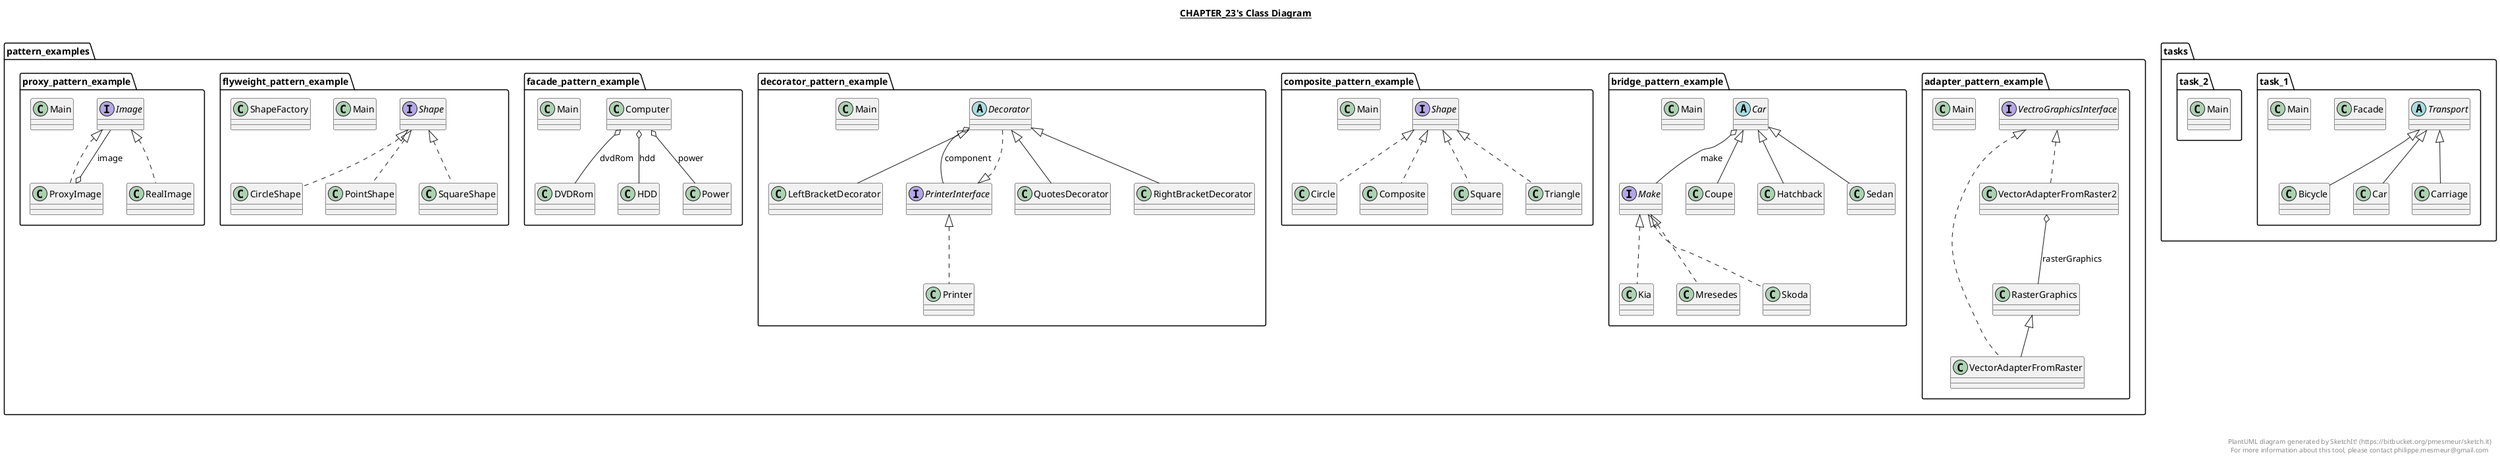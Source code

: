@startuml

title __CHAPTER_23's Class Diagram__\n

  namespace pattern_examples.adapter_pattern_example {
    class pattern_examples.adapter_pattern_example.Main {
    }
  }
  

  namespace pattern_examples.adapter_pattern_example {
    class pattern_examples.adapter_pattern_example.RasterGraphics {
    }
  }
  

  namespace pattern_examples.adapter_pattern_example {
    class pattern_examples.adapter_pattern_example.VectorAdapterFromRaster {
    }
  }
  

  namespace pattern_examples.adapter_pattern_example {
    class pattern_examples.adapter_pattern_example.VectorAdapterFromRaster2 {
    }
  }
  

  namespace pattern_examples.adapter_pattern_example {
    interface pattern_examples.adapter_pattern_example.VectroGraphicsInterface {
    }
  }
  

  namespace pattern_examples.bridge_pattern_example {
    abstract class pattern_examples.bridge_pattern_example.Car {
    }
  }
  

  namespace pattern_examples.bridge_pattern_example {
    class pattern_examples.bridge_pattern_example.Coupe {
    }
  }
  

  namespace pattern_examples.bridge_pattern_example {
    class pattern_examples.bridge_pattern_example.Hatchback {
    }
  }
  

  namespace pattern_examples.bridge_pattern_example {
    class pattern_examples.bridge_pattern_example.Kia {
    }
  }
  

  namespace pattern_examples.bridge_pattern_example {
    class pattern_examples.bridge_pattern_example.Main {
    }
  }
  

  namespace pattern_examples.bridge_pattern_example {
    interface pattern_examples.bridge_pattern_example.Make {
    }
  }
  

  namespace pattern_examples.bridge_pattern_example {
    class pattern_examples.bridge_pattern_example.Mresedes {
    }
  }
  

  namespace pattern_examples.bridge_pattern_example {
    class pattern_examples.bridge_pattern_example.Sedan {
    }
  }
  

  namespace pattern_examples.bridge_pattern_example {
    class pattern_examples.bridge_pattern_example.Skoda {
    }
  }
  

  namespace pattern_examples.composite_pattern_example {
    class pattern_examples.composite_pattern_example.Circle {
    }
  }
  

  namespace pattern_examples.composite_pattern_example {
    class pattern_examples.composite_pattern_example.Composite {
    }
  }
  

  namespace pattern_examples.composite_pattern_example {
    class pattern_examples.composite_pattern_example.Main {
    }
  }
  

  namespace pattern_examples.composite_pattern_example {
    interface pattern_examples.composite_pattern_example.Shape {
    }
  }
  

  namespace pattern_examples.composite_pattern_example {
    class pattern_examples.composite_pattern_example.Square {
    }
  }
  

  namespace pattern_examples.composite_pattern_example {
    class pattern_examples.composite_pattern_example.Triangle {
    }
  }
  

  namespace pattern_examples.decorator_pattern_example {
    abstract class pattern_examples.decorator_pattern_example.Decorator {
    }
  }
  

  namespace pattern_examples.decorator_pattern_example {
    class pattern_examples.decorator_pattern_example.LeftBracketDecorator {
    }
  }
  

  namespace pattern_examples.decorator_pattern_example {
    class pattern_examples.decorator_pattern_example.Main {
    }
  }
  

  namespace pattern_examples.decorator_pattern_example {
    class pattern_examples.decorator_pattern_example.Printer {
    }
  }
  

  namespace pattern_examples.decorator_pattern_example {
    interface pattern_examples.decorator_pattern_example.PrinterInterface {
    }
  }
  

  namespace pattern_examples.decorator_pattern_example {
    class pattern_examples.decorator_pattern_example.QuotesDecorator {
    }
  }
  

  namespace pattern_examples.decorator_pattern_example {
    class pattern_examples.decorator_pattern_example.RightBracketDecorator {
    }
  }
  

  namespace pattern_examples.facade_pattern_example {
    class pattern_examples.facade_pattern_example.Computer {
    }
  }
  

  namespace pattern_examples.facade_pattern_example {
    class pattern_examples.facade_pattern_example.DVDRom {
    }
  }
  

  namespace pattern_examples.facade_pattern_example {
    class pattern_examples.facade_pattern_example.HDD {
    }
  }
  

  namespace pattern_examples.facade_pattern_example {
    class pattern_examples.facade_pattern_example.Main {
    }
  }
  

  namespace pattern_examples.facade_pattern_example {
    class pattern_examples.facade_pattern_example.Power {
    }
  }
  

  namespace pattern_examples.flyweight_pattern_example {
    class pattern_examples.flyweight_pattern_example.CircleShape {
    }
  }
  

  namespace pattern_examples.flyweight_pattern_example {
    class pattern_examples.flyweight_pattern_example.Main {
    }
  }
  

  namespace pattern_examples.flyweight_pattern_example {
    class pattern_examples.flyweight_pattern_example.PointShape {
    }
  }
  

  namespace pattern_examples.flyweight_pattern_example {
    interface pattern_examples.flyweight_pattern_example.Shape {
    }
  }
  

  namespace pattern_examples.flyweight_pattern_example {
    class pattern_examples.flyweight_pattern_example.ShapeFactory {
    }
  }
  

  namespace pattern_examples.flyweight_pattern_example {
    class pattern_examples.flyweight_pattern_example.SquareShape {
    }
  }
  

  namespace pattern_examples.proxy_pattern_example {
    interface pattern_examples.proxy_pattern_example.Image {
    }
  }
  

  namespace pattern_examples.proxy_pattern_example {
    class pattern_examples.proxy_pattern_example.Main {
    }
  }
  

  namespace pattern_examples.proxy_pattern_example {
    class pattern_examples.proxy_pattern_example.ProxyImage {
    }
  }
  

  namespace pattern_examples.proxy_pattern_example {
    class pattern_examples.proxy_pattern_example.RealImage {
    }
  }
  

  namespace tasks.task_1 {
    class tasks.task_1.Bicycle {
    }
  }
  

  namespace tasks.task_1 {
    class tasks.task_1.Car {
    }
  }
  

  namespace tasks.task_1 {
    class tasks.task_1.Carriage {
    }
  }
  

  namespace tasks.task_1 {
    class tasks.task_1.Facade {
    }
  }
  

  namespace tasks.task_1 {
    class tasks.task_1.Main {
    }
  }
  

  namespace tasks.task_1 {
    abstract class tasks.task_1.Transport {
    }
  }
  

  namespace tasks.task_2 {
    class tasks.task_2.Main {
    }
  }
  

  pattern_examples.adapter_pattern_example.VectorAdapterFromRaster .up.|> pattern_examples.adapter_pattern_example.VectroGraphicsInterface
  pattern_examples.adapter_pattern_example.VectorAdapterFromRaster -up-|> pattern_examples.adapter_pattern_example.RasterGraphics
  pattern_examples.adapter_pattern_example.VectorAdapterFromRaster2 .up.|> pattern_examples.adapter_pattern_example.VectroGraphicsInterface
  pattern_examples.adapter_pattern_example.VectorAdapterFromRaster2 o-- pattern_examples.adapter_pattern_example.RasterGraphics : rasterGraphics
  pattern_examples.bridge_pattern_example.Car o-- pattern_examples.bridge_pattern_example.Make : make
  pattern_examples.bridge_pattern_example.Coupe -up-|> pattern_examples.bridge_pattern_example.Car
  pattern_examples.bridge_pattern_example.Hatchback -up-|> pattern_examples.bridge_pattern_example.Car
  pattern_examples.bridge_pattern_example.Kia .up.|> pattern_examples.bridge_pattern_example.Make
  pattern_examples.bridge_pattern_example.Mresedes .up.|> pattern_examples.bridge_pattern_example.Make
  pattern_examples.bridge_pattern_example.Sedan -up-|> pattern_examples.bridge_pattern_example.Car
  pattern_examples.bridge_pattern_example.Skoda .up.|> pattern_examples.bridge_pattern_example.Make
  pattern_examples.composite_pattern_example.Circle .up.|> pattern_examples.composite_pattern_example.Shape
  pattern_examples.composite_pattern_example.Composite .up.|> pattern_examples.composite_pattern_example.Shape
  pattern_examples.composite_pattern_example.Square .up.|> pattern_examples.composite_pattern_example.Shape
  pattern_examples.composite_pattern_example.Triangle .up.|> pattern_examples.composite_pattern_example.Shape
  pattern_examples.decorator_pattern_example.Decorator .up.|> pattern_examples.decorator_pattern_example.PrinterInterface
  pattern_examples.decorator_pattern_example.Decorator o-- pattern_examples.decorator_pattern_example.PrinterInterface : component
  pattern_examples.decorator_pattern_example.LeftBracketDecorator -up-|> pattern_examples.decorator_pattern_example.Decorator
  pattern_examples.decorator_pattern_example.Printer .up.|> pattern_examples.decorator_pattern_example.PrinterInterface
  pattern_examples.decorator_pattern_example.QuotesDecorator -up-|> pattern_examples.decorator_pattern_example.Decorator
  pattern_examples.decorator_pattern_example.RightBracketDecorator -up-|> pattern_examples.decorator_pattern_example.Decorator
  pattern_examples.facade_pattern_example.Computer o-- pattern_examples.facade_pattern_example.DVDRom : dvdRom
  pattern_examples.facade_pattern_example.Computer o-- pattern_examples.facade_pattern_example.HDD : hdd
  pattern_examples.facade_pattern_example.Computer o-- pattern_examples.facade_pattern_example.Power : power
  pattern_examples.flyweight_pattern_example.CircleShape .up.|> pattern_examples.flyweight_pattern_example.Shape
  pattern_examples.flyweight_pattern_example.PointShape .up.|> pattern_examples.flyweight_pattern_example.Shape
  pattern_examples.flyweight_pattern_example.SquareShape .up.|> pattern_examples.flyweight_pattern_example.Shape
  pattern_examples.proxy_pattern_example.ProxyImage .up.|> pattern_examples.proxy_pattern_example.Image
  pattern_examples.proxy_pattern_example.ProxyImage o-- pattern_examples.proxy_pattern_example.Image : image
  pattern_examples.proxy_pattern_example.RealImage .up.|> pattern_examples.proxy_pattern_example.Image
  tasks.task_1.Bicycle -up-|> tasks.task_1.Transport
  tasks.task_1.Car -up-|> tasks.task_1.Transport
  tasks.task_1.Carriage -up-|> tasks.task_1.Transport


right footer


PlantUML diagram generated by SketchIt! (https://bitbucket.org/pmesmeur/sketch.it)
For more information about this tool, please contact philippe.mesmeur@gmail.com
endfooter

@enduml
